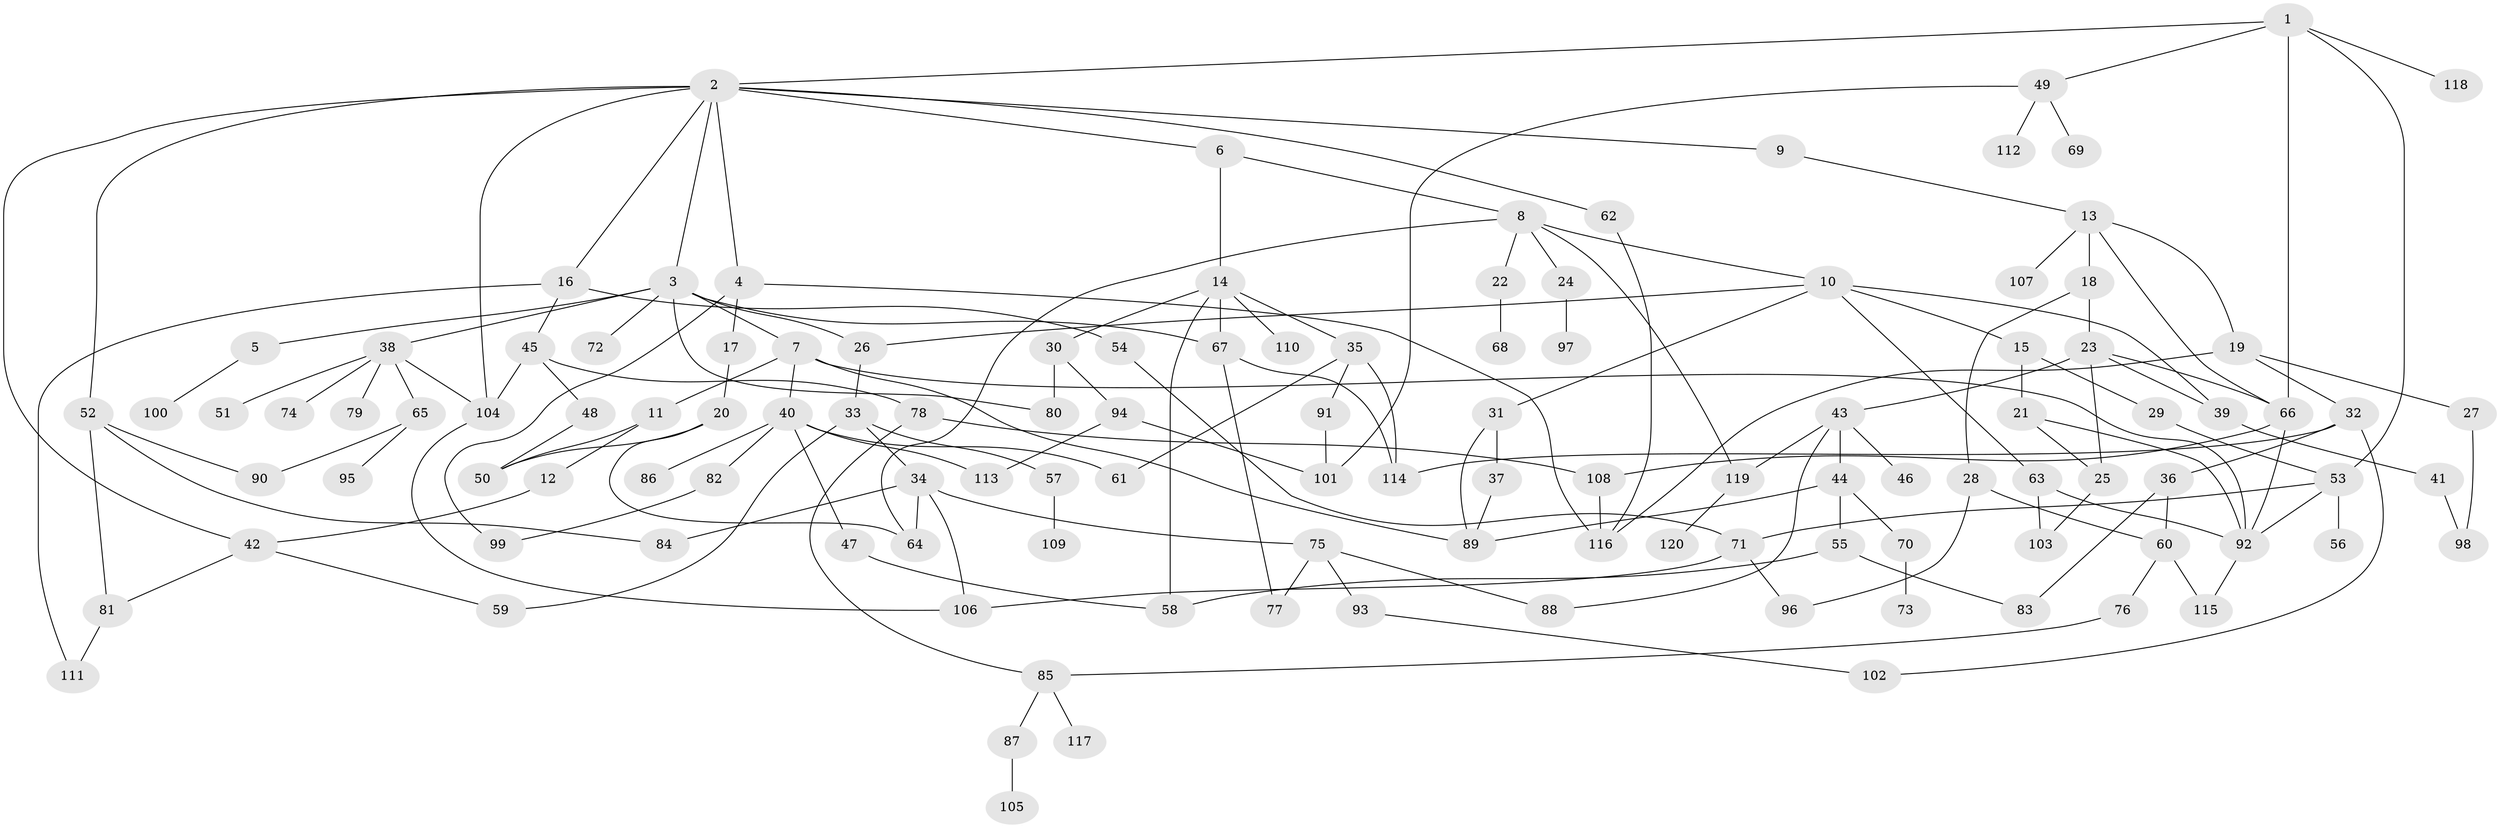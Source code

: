 // Generated by graph-tools (version 1.1) at 2025/34/03/09/25 02:34:07]
// undirected, 120 vertices, 173 edges
graph export_dot {
graph [start="1"]
  node [color=gray90,style=filled];
  1;
  2;
  3;
  4;
  5;
  6;
  7;
  8;
  9;
  10;
  11;
  12;
  13;
  14;
  15;
  16;
  17;
  18;
  19;
  20;
  21;
  22;
  23;
  24;
  25;
  26;
  27;
  28;
  29;
  30;
  31;
  32;
  33;
  34;
  35;
  36;
  37;
  38;
  39;
  40;
  41;
  42;
  43;
  44;
  45;
  46;
  47;
  48;
  49;
  50;
  51;
  52;
  53;
  54;
  55;
  56;
  57;
  58;
  59;
  60;
  61;
  62;
  63;
  64;
  65;
  66;
  67;
  68;
  69;
  70;
  71;
  72;
  73;
  74;
  75;
  76;
  77;
  78;
  79;
  80;
  81;
  82;
  83;
  84;
  85;
  86;
  87;
  88;
  89;
  90;
  91;
  92;
  93;
  94;
  95;
  96;
  97;
  98;
  99;
  100;
  101;
  102;
  103;
  104;
  105;
  106;
  107;
  108;
  109;
  110;
  111;
  112;
  113;
  114;
  115;
  116;
  117;
  118;
  119;
  120;
  1 -- 2;
  1 -- 49;
  1 -- 118;
  1 -- 53;
  1 -- 66;
  2 -- 3;
  2 -- 4;
  2 -- 6;
  2 -- 9;
  2 -- 16;
  2 -- 52;
  2 -- 62;
  2 -- 104;
  2 -- 42;
  3 -- 5;
  3 -- 7;
  3 -- 26;
  3 -- 38;
  3 -- 67;
  3 -- 72;
  3 -- 80;
  4 -- 17;
  4 -- 99;
  4 -- 116;
  5 -- 100;
  6 -- 8;
  6 -- 14;
  7 -- 11;
  7 -- 40;
  7 -- 89;
  7 -- 92;
  8 -- 10;
  8 -- 22;
  8 -- 24;
  8 -- 119;
  8 -- 64;
  9 -- 13;
  10 -- 15;
  10 -- 31;
  10 -- 63;
  10 -- 39;
  10 -- 26;
  11 -- 12;
  11 -- 50;
  12 -- 42;
  13 -- 18;
  13 -- 19;
  13 -- 66;
  13 -- 107;
  14 -- 30;
  14 -- 35;
  14 -- 58;
  14 -- 110;
  14 -- 67;
  15 -- 21;
  15 -- 29;
  16 -- 45;
  16 -- 54;
  16 -- 111;
  17 -- 20;
  18 -- 23;
  18 -- 28;
  19 -- 27;
  19 -- 32;
  19 -- 116;
  20 -- 64;
  20 -- 50;
  21 -- 25;
  21 -- 92;
  22 -- 68;
  23 -- 39;
  23 -- 43;
  23 -- 25;
  23 -- 66;
  24 -- 97;
  25 -- 103;
  26 -- 33;
  27 -- 98;
  28 -- 96;
  28 -- 60;
  29 -- 53;
  30 -- 94;
  30 -- 80;
  31 -- 37;
  31 -- 89;
  32 -- 36;
  32 -- 114;
  32 -- 102;
  33 -- 34;
  33 -- 57;
  33 -- 59;
  34 -- 64;
  34 -- 75;
  34 -- 84;
  34 -- 106;
  35 -- 91;
  35 -- 61;
  35 -- 114;
  36 -- 60;
  36 -- 83;
  37 -- 89;
  38 -- 51;
  38 -- 65;
  38 -- 74;
  38 -- 79;
  38 -- 104;
  39 -- 41;
  40 -- 47;
  40 -- 61;
  40 -- 82;
  40 -- 86;
  40 -- 113;
  41 -- 98;
  42 -- 81;
  42 -- 59;
  43 -- 44;
  43 -- 46;
  43 -- 119;
  43 -- 88;
  44 -- 55;
  44 -- 70;
  44 -- 89;
  45 -- 48;
  45 -- 78;
  45 -- 104;
  47 -- 58;
  48 -- 50;
  49 -- 69;
  49 -- 101;
  49 -- 112;
  52 -- 90;
  52 -- 84;
  52 -- 81;
  53 -- 56;
  53 -- 92;
  53 -- 71;
  54 -- 71;
  55 -- 58;
  55 -- 83;
  57 -- 109;
  60 -- 76;
  60 -- 115;
  62 -- 116;
  63 -- 92;
  63 -- 103;
  65 -- 95;
  65 -- 90;
  66 -- 92;
  66 -- 108;
  67 -- 114;
  67 -- 77;
  70 -- 73;
  71 -- 106;
  71 -- 96;
  75 -- 77;
  75 -- 88;
  75 -- 93;
  76 -- 85;
  78 -- 108;
  78 -- 85;
  81 -- 111;
  82 -- 99;
  85 -- 87;
  85 -- 117;
  87 -- 105;
  91 -- 101;
  92 -- 115;
  93 -- 102;
  94 -- 113;
  94 -- 101;
  104 -- 106;
  108 -- 116;
  119 -- 120;
}
